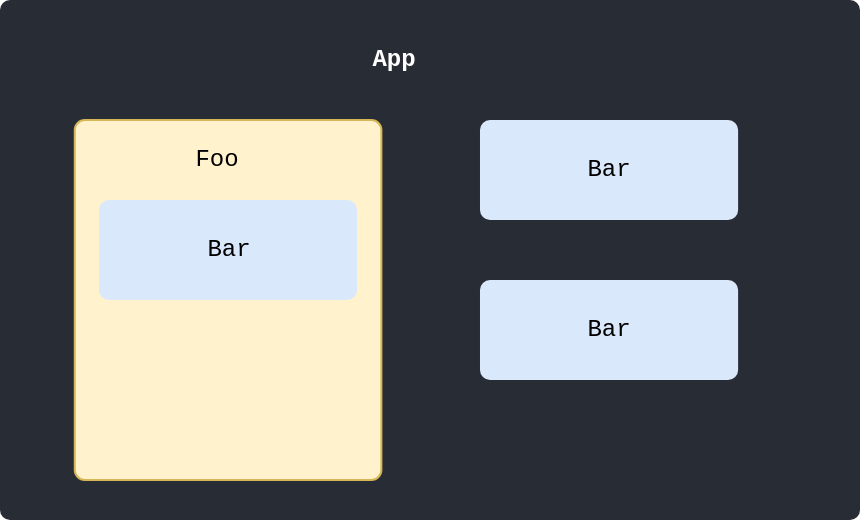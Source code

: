 <mxfile version="13.7.9" type="device"><diagram id="Nz4m3ZgPHPC-3yTBXcKh" name="Page-1"><mxGraphModel dx="1182" dy="770" grid="1" gridSize="10" guides="1" tooltips="1" connect="1" arrows="1" fold="1" page="1" pageScale="1" pageWidth="827" pageHeight="1169" math="0" shadow="0"><root><mxCell id="0"/><mxCell id="1" parent="0"/><mxCell id="t2ciqQ-zDA7nf28Mfc2y-2" value="" style="rounded=1;absoluteArcSize=1;html=1;arcSize=10;fontFamily=Courier New;fillColor=#282c34;fontColor=#FFFFFF;strokeColor=none;" vertex="1" parent="1"><mxGeometry x="199" y="150" width="430" height="260" as="geometry"/></mxCell><mxCell id="t2ciqQ-zDA7nf28Mfc2y-3" value="&lt;span style=&quot;background-color: transparent&quot;&gt;&lt;font color=&quot;#FFFFFF&quot;&gt;&lt;b&gt;App&lt;/b&gt;&lt;/font&gt;&lt;/span&gt;" style="html=1;shape=mxgraph.er.anchor;whiteSpace=wrap;fontFamily=Courier New;" vertex="1" parent="t2ciqQ-zDA7nf28Mfc2y-2"><mxGeometry x="126.663" y="20" width="140.217" height="20" as="geometry"/></mxCell><mxCell id="t2ciqQ-zDA7nf28Mfc2y-12" value="" style="rounded=1;absoluteArcSize=1;html=1;arcSize=10;fillColor=#fff2cc;strokeColor=#d6b656;fontFamily=Courier New;" vertex="1" parent="t2ciqQ-zDA7nf28Mfc2y-2"><mxGeometry x="37.391" y="60" width="153.304" height="180" as="geometry"/></mxCell><mxCell id="t2ciqQ-zDA7nf28Mfc2y-13" value="Foo" style="html=1;shape=mxgraph.er.anchor;whiteSpace=wrap;fontFamily=Courier New;" vertex="1" parent="t2ciqQ-zDA7nf28Mfc2y-12"><mxGeometry x="35.491" width="70.983" height="40" as="geometry"/></mxCell><mxCell id="t2ciqQ-zDA7nf28Mfc2y-14" value="&lt;div&gt;&lt;span style=&quot;background-color: transparent&quot;&gt;Bar&lt;/span&gt;&lt;/div&gt;" style="rounded=1;absoluteArcSize=1;html=1;arcSize=10;whiteSpace=wrap;points=[];fillColor=#dae8fc;strokeColor=none;fontFamily=Courier New;" vertex="1" parent="t2ciqQ-zDA7nf28Mfc2y-12"><mxGeometry x="12.126" y="40" width="129.06" height="50" as="geometry"/></mxCell><mxCell id="t2ciqQ-zDA7nf28Mfc2y-10" value="&lt;div&gt;Bar&lt;/div&gt;" style="rounded=1;absoluteArcSize=1;html=1;arcSize=10;whiteSpace=wrap;points=[];fillColor=#dae8fc;strokeColor=none;fontFamily=Courier New;" vertex="1" parent="t2ciqQ-zDA7nf28Mfc2y-2"><mxGeometry x="239.997" y="60" width="129.06" height="50" as="geometry"/></mxCell><mxCell id="t2ciqQ-zDA7nf28Mfc2y-11" value="&lt;div&gt;Bar&lt;/div&gt;" style="rounded=1;absoluteArcSize=1;html=1;arcSize=10;whiteSpace=wrap;points=[];fillColor=#dae8fc;strokeColor=none;fontFamily=Courier New;" vertex="1" parent="t2ciqQ-zDA7nf28Mfc2y-2"><mxGeometry x="239.997" y="140" width="129.06" height="50" as="geometry"/></mxCell></root></mxGraphModel></diagram></mxfile>